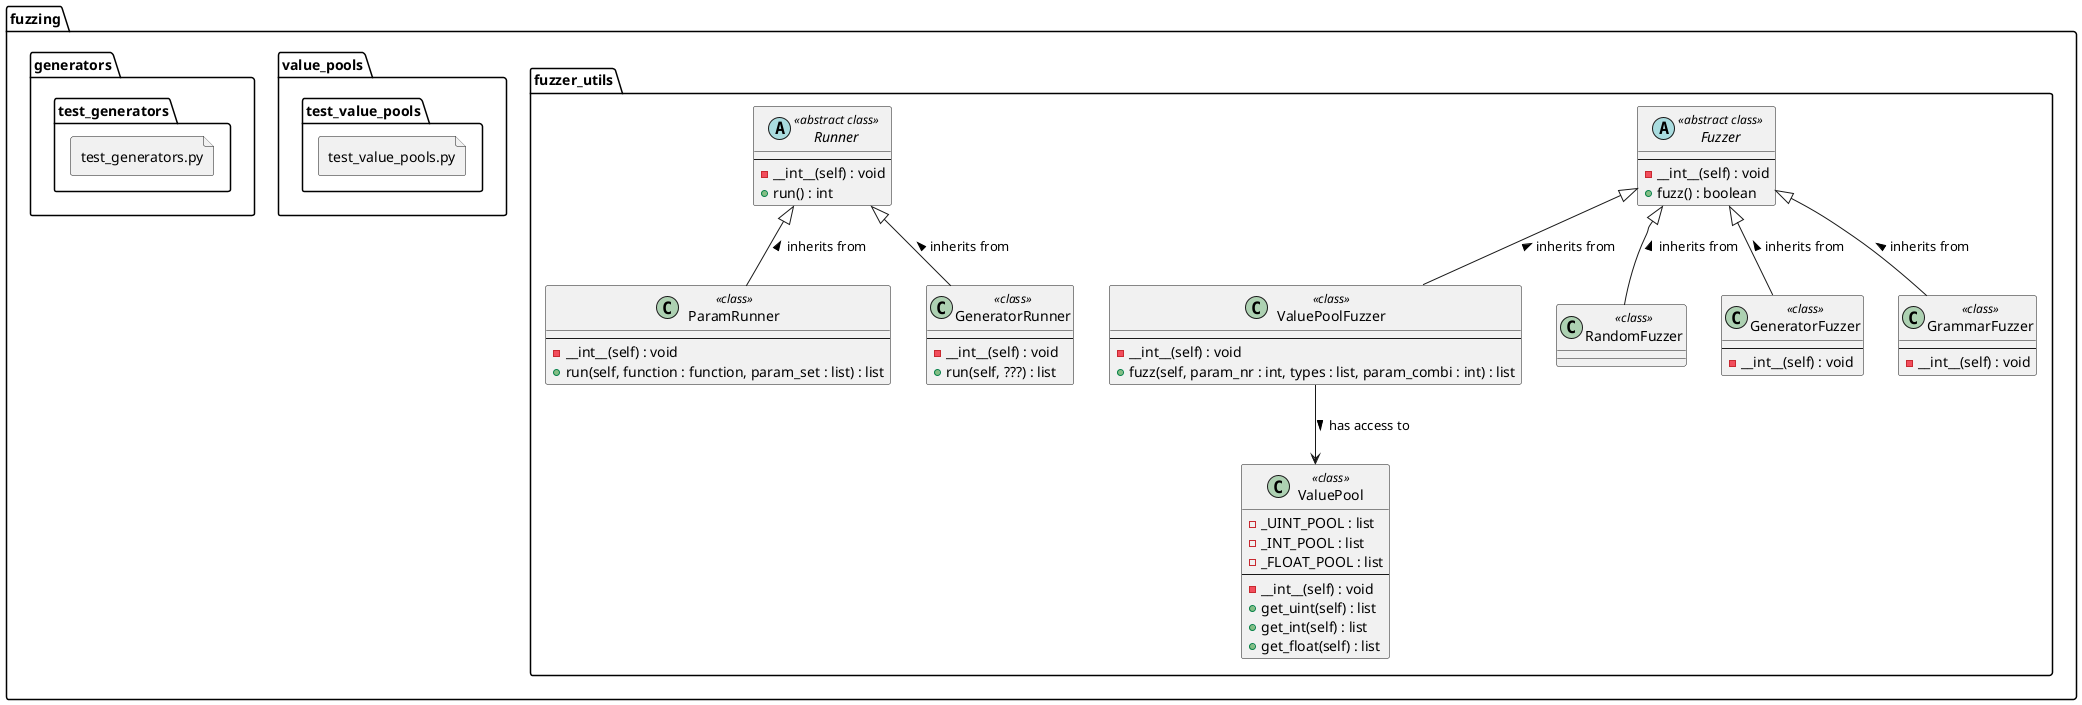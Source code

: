 @startuml fuzzer_overview
allow_mixing

package "fuzzing" as fuzzing <<Folder>> {
    package "fuzzer_utils" as FUtils <<Folder>> {

        abstract "Fuzzer" as fuzzer << abstract class >> {
            --
            - __int__(self) : void
            + fuzz() : boolean
        }

        class "ValuePoolFuzzer" as VPFuzzer << class >> {
            --
            - __int__(self) : void
            + fuzz(self, param_nr : int, types : list, param_combi : int) : list
        }
        class "RandomFuzzer" as RFuzzer << class >>
        class "GeneratorFuzzer" as GFuzzer << class >> {
            --
            - __int__(self) : void
        }
        class "GrammarFuzzer" as GrFuzzer << class >> {
            --
            - __int__(self) : void
        }

        class "ValuePool" as VPool << class >> {
            - _UINT_POOL : list
            - _INT_POOL : list
            - _FLOAT_POOL : list
            --
            - __int__(self) : void
            + get_uint(self) : list
            + get_int(self) : list
            + get_float(self) : list
        }


        abstract "Runner" as runner << abstract class >> {
            --
            - __int__(self) : void
            + run() : int
        }

        class "ParamRunner" as PRunner << class >> {
            --
            - __int__(self) : void
            + run(self, function : function, param_set : list) : list
        }

        class "GeneratorRunner" as GRunner << class >> {
            --
            - __int__(self) : void
            + run(self, ???) : list
        }
    }
    package "value_pools" as VPools <<Folder>> {
        file "test_value_pools.py"
    }
    package "generators" as generators <<Folder>> {
        file "test_generators.py"
    }




    fuzzer <|-- VPFuzzer : inherits from <
    fuzzer <|-- RFuzzer : inherits from <
    fuzzer <|-- GrFuzzer : inherits from <
    fuzzer <|-- GFuzzer : inherits from <
    VPFuzzer --> VPool: has access to >

    runner <|-- PRunner : inherits from <
    runner <|-- GRunner : inherits from <

}
@enduml